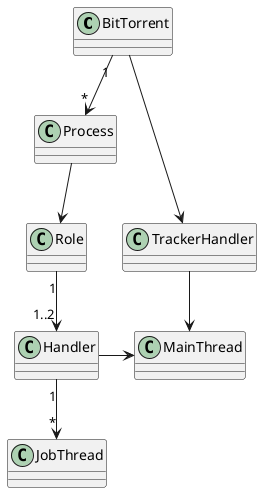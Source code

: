 @startuml

BitTorrent "1" --> "*" Process
BitTorrent --> TrackerHandler

TrackerHandler -> MainThread 

Process --> Role

Role "1" --> "1..2" Handler

Handler -> MainThread
Handler "1" --> "*" JobThread

@enduml